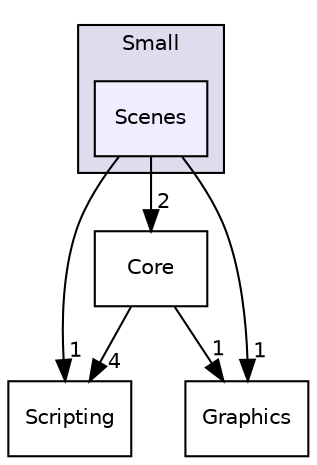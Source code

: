 digraph "include/Small/Scenes" {
  compound=true
  node [ fontsize="10", fontname="Helvetica"];
  edge [ labelfontsize="10", labelfontname="Helvetica"];
  subgraph clusterdir_bccf9de9576cfd43a752576f669ec707 {
    graph [ bgcolor="#ddddee", pencolor="black", label="Small" fontname="Helvetica", fontsize="10", URL="dir_bccf9de9576cfd43a752576f669ec707.html"]
  dir_08a504847c5d5d11f9a6f924aa83786a [shape=box, label="Scenes", style="filled", fillcolor="#eeeeff", pencolor="black", URL="dir_08a504847c5d5d11f9a6f924aa83786a.html"];
  }
  dir_83b6773e5da43a082e3b0b578f795f5d [shape=box label="Scripting" URL="dir_83b6773e5da43a082e3b0b578f795f5d.html"];
  dir_1e32cf0ae7c9740a651d31fd7036c32f [shape=box label="Graphics" URL="dir_1e32cf0ae7c9740a651d31fd7036c32f.html"];
  dir_28fb12f25184f93ef1999017e259726d [shape=box label="Core" URL="dir_28fb12f25184f93ef1999017e259726d.html"];
  dir_08a504847c5d5d11f9a6f924aa83786a->dir_83b6773e5da43a082e3b0b578f795f5d [headlabel="1", labeldistance=1.5 headhref="dir_000006_000007.html"];
  dir_08a504847c5d5d11f9a6f924aa83786a->dir_1e32cf0ae7c9740a651d31fd7036c32f [headlabel="1", labeldistance=1.5 headhref="dir_000006_000005.html"];
  dir_08a504847c5d5d11f9a6f924aa83786a->dir_28fb12f25184f93ef1999017e259726d [headlabel="2", labeldistance=1.5 headhref="dir_000006_000002.html"];
  dir_28fb12f25184f93ef1999017e259726d->dir_83b6773e5da43a082e3b0b578f795f5d [headlabel="4", labeldistance=1.5 headhref="dir_000002_000007.html"];
  dir_28fb12f25184f93ef1999017e259726d->dir_1e32cf0ae7c9740a651d31fd7036c32f [headlabel="1", labeldistance=1.5 headhref="dir_000002_000005.html"];
}

